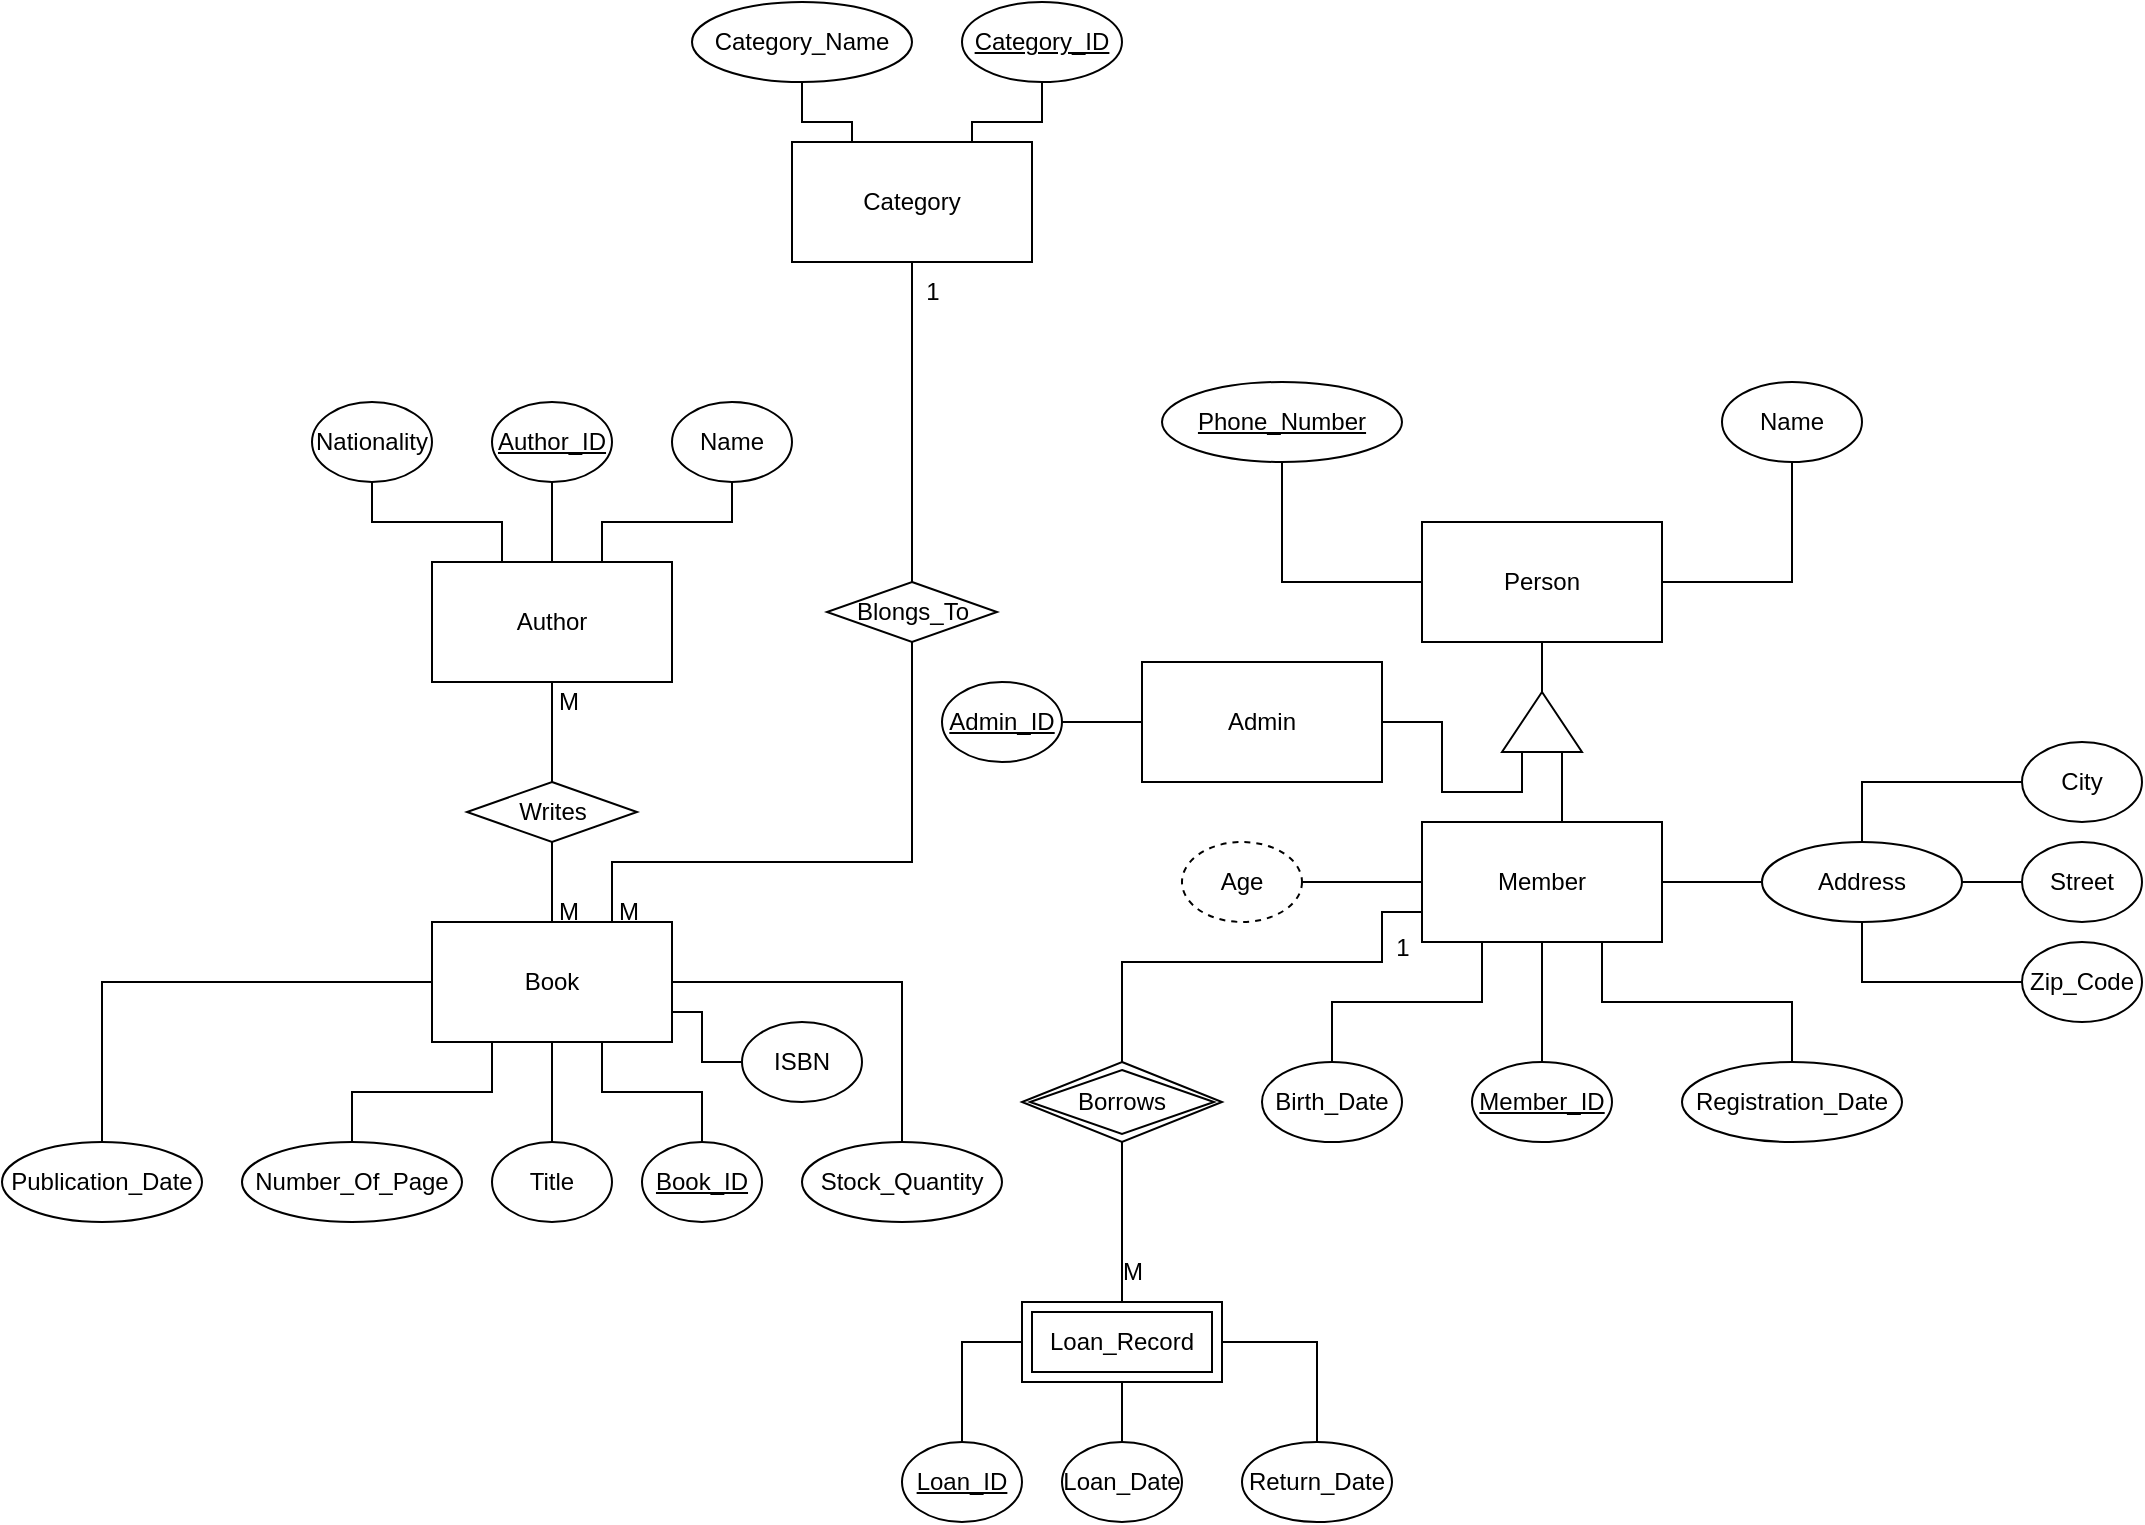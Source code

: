 <mxfile version="24.7.17">
  <diagram id="R2lEEEUBdFMjLlhIrx00" name="Page-1">
    <mxGraphModel dx="1448" dy="1002" grid="1" gridSize="10" guides="1" tooltips="1" connect="1" arrows="1" fold="1" page="1" pageScale="1" pageWidth="850" pageHeight="1100" math="0" shadow="0" extFonts="Permanent Marker^https://fonts.googleapis.com/css?family=Permanent+Marker">
      <root>
        <mxCell id="0" />
        <mxCell id="1" parent="0" />
        <mxCell id="QaikbUGUzIB4GC87s4cR-11" style="edgeStyle=orthogonalEdgeStyle;rounded=0;orthogonalLoop=1;jettySize=auto;html=1;exitX=0;exitY=0.5;exitDx=0;exitDy=0;entryX=0.5;entryY=1;entryDx=0;entryDy=0;endArrow=none;endFill=0;" edge="1" parent="1" source="QaikbUGUzIB4GC87s4cR-1" target="QaikbUGUzIB4GC87s4cR-3">
          <mxGeometry relative="1" as="geometry" />
        </mxCell>
        <mxCell id="QaikbUGUzIB4GC87s4cR-12" style="edgeStyle=orthogonalEdgeStyle;rounded=0;orthogonalLoop=1;jettySize=auto;html=1;exitX=1;exitY=0.5;exitDx=0;exitDy=0;endArrow=none;endFill=0;" edge="1" parent="1" source="QaikbUGUzIB4GC87s4cR-1" target="QaikbUGUzIB4GC87s4cR-5">
          <mxGeometry relative="1" as="geometry" />
        </mxCell>
        <mxCell id="QaikbUGUzIB4GC87s4cR-1" value="Person" style="rounded=0;whiteSpace=wrap;html=1;" vertex="1" parent="1">
          <mxGeometry x="20" y="460" width="120" height="60" as="geometry" />
        </mxCell>
        <mxCell id="QaikbUGUzIB4GC87s4cR-14" style="edgeStyle=orthogonalEdgeStyle;rounded=0;orthogonalLoop=1;jettySize=auto;html=1;exitX=0.5;exitY=1;exitDx=0;exitDy=0;entryX=0.5;entryY=0;entryDx=0;entryDy=0;endArrow=none;endFill=0;" edge="1" parent="1" source="QaikbUGUzIB4GC87s4cR-2" target="QaikbUGUzIB4GC87s4cR-13">
          <mxGeometry relative="1" as="geometry" />
        </mxCell>
        <mxCell id="QaikbUGUzIB4GC87s4cR-16" style="edgeStyle=orthogonalEdgeStyle;rounded=0;orthogonalLoop=1;jettySize=auto;html=1;exitX=0.25;exitY=1;exitDx=0;exitDy=0;entryX=0.5;entryY=0;entryDx=0;entryDy=0;endArrow=none;endFill=0;" edge="1" parent="1" source="QaikbUGUzIB4GC87s4cR-2" target="QaikbUGUzIB4GC87s4cR-15">
          <mxGeometry relative="1" as="geometry" />
        </mxCell>
        <mxCell id="QaikbUGUzIB4GC87s4cR-19" style="edgeStyle=orthogonalEdgeStyle;rounded=0;orthogonalLoop=1;jettySize=auto;html=1;exitX=0.75;exitY=1;exitDx=0;exitDy=0;endArrow=none;endFill=0;" edge="1" parent="1" source="QaikbUGUzIB4GC87s4cR-2" target="QaikbUGUzIB4GC87s4cR-17">
          <mxGeometry relative="1" as="geometry" />
        </mxCell>
        <mxCell id="QaikbUGUzIB4GC87s4cR-38" style="edgeStyle=orthogonalEdgeStyle;rounded=0;orthogonalLoop=1;jettySize=auto;html=1;exitX=0.5;exitY=0;exitDx=0;exitDy=0;entryX=0;entryY=0.75;entryDx=0;entryDy=0;endArrow=none;endFill=0;" edge="1" parent="1" source="QaikbUGUzIB4GC87s4cR-2" target="QaikbUGUzIB4GC87s4cR-7">
          <mxGeometry relative="1" as="geometry" />
        </mxCell>
        <mxCell id="QaikbUGUzIB4GC87s4cR-2" value="Member" style="rounded=0;whiteSpace=wrap;html=1;" vertex="1" parent="1">
          <mxGeometry x="20" y="610" width="120" height="60" as="geometry" />
        </mxCell>
        <mxCell id="QaikbUGUzIB4GC87s4cR-3" value="&lt;u&gt;Phone_Number&lt;/u&gt;" style="ellipse;whiteSpace=wrap;html=1;" vertex="1" parent="1">
          <mxGeometry x="-110" y="390" width="120" height="40" as="geometry" />
        </mxCell>
        <mxCell id="QaikbUGUzIB4GC87s4cR-5" value="Name" style="ellipse;whiteSpace=wrap;html=1;" vertex="1" parent="1">
          <mxGeometry x="170" y="390" width="70" height="40" as="geometry" />
        </mxCell>
        <mxCell id="QaikbUGUzIB4GC87s4cR-8" value="" style="edgeStyle=orthogonalEdgeStyle;rounded=0;orthogonalLoop=1;jettySize=auto;html=1;endArrow=none;endFill=0;" edge="1" parent="1" source="QaikbUGUzIB4GC87s4cR-7" target="QaikbUGUzIB4GC87s4cR-1">
          <mxGeometry relative="1" as="geometry" />
        </mxCell>
        <mxCell id="QaikbUGUzIB4GC87s4cR-7" value="" style="triangle;whiteSpace=wrap;html=1;rotation=-90;" vertex="1" parent="1">
          <mxGeometry x="65" y="540" width="30" height="40" as="geometry" />
        </mxCell>
        <mxCell id="QaikbUGUzIB4GC87s4cR-13" value="&lt;u&gt;Member_ID&lt;/u&gt;" style="ellipse;whiteSpace=wrap;html=1;" vertex="1" parent="1">
          <mxGeometry x="45" y="730" width="70" height="40" as="geometry" />
        </mxCell>
        <mxCell id="QaikbUGUzIB4GC87s4cR-15" value="Birth_Date" style="ellipse;whiteSpace=wrap;html=1;" vertex="1" parent="1">
          <mxGeometry x="-60" y="730" width="70" height="40" as="geometry" />
        </mxCell>
        <mxCell id="QaikbUGUzIB4GC87s4cR-17" value="Registration_Date" style="ellipse;whiteSpace=wrap;html=1;" vertex="1" parent="1">
          <mxGeometry x="150" y="730" width="110" height="40" as="geometry" />
        </mxCell>
        <mxCell id="QaikbUGUzIB4GC87s4cR-21" value="" style="edgeStyle=orthogonalEdgeStyle;rounded=0;orthogonalLoop=1;jettySize=auto;html=1;endArrow=none;endFill=0;" edge="1" parent="1" source="QaikbUGUzIB4GC87s4cR-20" target="QaikbUGUzIB4GC87s4cR-2">
          <mxGeometry relative="1" as="geometry" />
        </mxCell>
        <mxCell id="QaikbUGUzIB4GC87s4cR-20" value="Age" style="ellipse;whiteSpace=wrap;html=1;align=center;dashed=1;" vertex="1" parent="1">
          <mxGeometry x="-100" y="620" width="60" height="40" as="geometry" />
        </mxCell>
        <mxCell id="QaikbUGUzIB4GC87s4cR-23" value="" style="edgeStyle=orthogonalEdgeStyle;rounded=0;orthogonalLoop=1;jettySize=auto;html=1;endArrow=none;endFill=0;" edge="1" parent="1" source="QaikbUGUzIB4GC87s4cR-22" target="QaikbUGUzIB4GC87s4cR-2">
          <mxGeometry relative="1" as="geometry" />
        </mxCell>
        <mxCell id="QaikbUGUzIB4GC87s4cR-22" value="Address" style="ellipse;whiteSpace=wrap;html=1;align=center;" vertex="1" parent="1">
          <mxGeometry x="190" y="620" width="100" height="40" as="geometry" />
        </mxCell>
        <mxCell id="QaikbUGUzIB4GC87s4cR-27" value="" style="edgeStyle=orthogonalEdgeStyle;rounded=0;orthogonalLoop=1;jettySize=auto;html=1;endArrow=none;endFill=0;" edge="1" parent="1" source="QaikbUGUzIB4GC87s4cR-24" target="QaikbUGUzIB4GC87s4cR-22">
          <mxGeometry relative="1" as="geometry" />
        </mxCell>
        <mxCell id="QaikbUGUzIB4GC87s4cR-24" value="City" style="ellipse;whiteSpace=wrap;html=1;align=center;" vertex="1" parent="1">
          <mxGeometry x="320" y="570" width="60" height="40" as="geometry" />
        </mxCell>
        <mxCell id="QaikbUGUzIB4GC87s4cR-28" value="" style="edgeStyle=orthogonalEdgeStyle;rounded=0;orthogonalLoop=1;jettySize=auto;html=1;endArrow=none;endFill=0;" edge="1" parent="1" source="QaikbUGUzIB4GC87s4cR-25" target="QaikbUGUzIB4GC87s4cR-22">
          <mxGeometry relative="1" as="geometry" />
        </mxCell>
        <mxCell id="QaikbUGUzIB4GC87s4cR-25" value="Street" style="ellipse;whiteSpace=wrap;html=1;align=center;" vertex="1" parent="1">
          <mxGeometry x="320" y="620" width="60" height="40" as="geometry" />
        </mxCell>
        <mxCell id="QaikbUGUzIB4GC87s4cR-29" value="" style="edgeStyle=orthogonalEdgeStyle;rounded=0;orthogonalLoop=1;jettySize=auto;html=1;endArrow=none;endFill=0;" edge="1" parent="1" source="QaikbUGUzIB4GC87s4cR-26" target="QaikbUGUzIB4GC87s4cR-22">
          <mxGeometry relative="1" as="geometry" />
        </mxCell>
        <mxCell id="QaikbUGUzIB4GC87s4cR-26" value="Zip_Code" style="ellipse;whiteSpace=wrap;html=1;align=center;" vertex="1" parent="1">
          <mxGeometry x="320" y="670" width="60" height="40" as="geometry" />
        </mxCell>
        <mxCell id="QaikbUGUzIB4GC87s4cR-37" style="edgeStyle=orthogonalEdgeStyle;rounded=0;orthogonalLoop=1;jettySize=auto;html=1;exitX=1;exitY=0.5;exitDx=0;exitDy=0;entryX=0;entryY=0.25;entryDx=0;entryDy=0;endArrow=none;endFill=0;" edge="1" parent="1" source="QaikbUGUzIB4GC87s4cR-30" target="QaikbUGUzIB4GC87s4cR-7">
          <mxGeometry relative="1" as="geometry" />
        </mxCell>
        <mxCell id="QaikbUGUzIB4GC87s4cR-30" value="Admin" style="rounded=0;whiteSpace=wrap;html=1;" vertex="1" parent="1">
          <mxGeometry x="-120" y="530" width="120" height="60" as="geometry" />
        </mxCell>
        <mxCell id="QaikbUGUzIB4GC87s4cR-40" value="" style="edgeStyle=orthogonalEdgeStyle;rounded=0;orthogonalLoop=1;jettySize=auto;html=1;endArrow=none;endFill=0;" edge="1" parent="1" source="QaikbUGUzIB4GC87s4cR-39" target="QaikbUGUzIB4GC87s4cR-30">
          <mxGeometry relative="1" as="geometry" />
        </mxCell>
        <mxCell id="QaikbUGUzIB4GC87s4cR-39" value="&lt;u&gt;Admin_ID&lt;/u&gt;" style="ellipse;whiteSpace=wrap;html=1;align=center;" vertex="1" parent="1">
          <mxGeometry x="-220" y="540" width="60" height="40" as="geometry" />
        </mxCell>
        <mxCell id="QaikbUGUzIB4GC87s4cR-84" style="edgeStyle=orthogonalEdgeStyle;rounded=0;orthogonalLoop=1;jettySize=auto;html=1;exitX=0.75;exitY=0;exitDx=0;exitDy=0;entryX=0.5;entryY=1;entryDx=0;entryDy=0;endArrow=none;endFill=0;" edge="1" parent="1" source="QaikbUGUzIB4GC87s4cR-41" target="QaikbUGUzIB4GC87s4cR-82">
          <mxGeometry relative="1" as="geometry">
            <Array as="points">
              <mxPoint x="-385" y="630" />
              <mxPoint x="-235" y="630" />
            </Array>
          </mxGeometry>
        </mxCell>
        <mxCell id="QaikbUGUzIB4GC87s4cR-41" value="Book" style="rounded=0;whiteSpace=wrap;html=1;" vertex="1" parent="1">
          <mxGeometry x="-475" y="660" width="120" height="60" as="geometry" />
        </mxCell>
        <mxCell id="QaikbUGUzIB4GC87s4cR-43" value="" style="edgeStyle=orthogonalEdgeStyle;rounded=0;orthogonalLoop=1;jettySize=auto;html=1;endArrow=none;endFill=0;" edge="1" parent="1" source="QaikbUGUzIB4GC87s4cR-42" target="QaikbUGUzIB4GC87s4cR-41">
          <mxGeometry relative="1" as="geometry" />
        </mxCell>
        <mxCell id="QaikbUGUzIB4GC87s4cR-42" value="Title" style="ellipse;whiteSpace=wrap;html=1;align=center;" vertex="1" parent="1">
          <mxGeometry x="-445" y="770" width="60" height="40" as="geometry" />
        </mxCell>
        <mxCell id="QaikbUGUzIB4GC87s4cR-45" value="" style="edgeStyle=orthogonalEdgeStyle;rounded=0;orthogonalLoop=1;jettySize=auto;html=1;endArrow=none;endFill=0;" edge="1" parent="1" source="QaikbUGUzIB4GC87s4cR-44" target="QaikbUGUzIB4GC87s4cR-41">
          <mxGeometry relative="1" as="geometry">
            <Array as="points">
              <mxPoint x="-340" y="745" />
              <mxPoint x="-390" y="745" />
            </Array>
          </mxGeometry>
        </mxCell>
        <mxCell id="QaikbUGUzIB4GC87s4cR-44" value="&lt;u&gt;Book_ID&lt;/u&gt;" style="ellipse;whiteSpace=wrap;html=1;align=center;" vertex="1" parent="1">
          <mxGeometry x="-370" y="770" width="60" height="40" as="geometry" />
        </mxCell>
        <mxCell id="QaikbUGUzIB4GC87s4cR-47" style="edgeStyle=orthogonalEdgeStyle;rounded=0;orthogonalLoop=1;jettySize=auto;html=1;exitX=0.5;exitY=0;exitDx=0;exitDy=0;entryX=0.25;entryY=1;entryDx=0;entryDy=0;endArrow=none;endFill=0;" edge="1" parent="1" source="QaikbUGUzIB4GC87s4cR-46" target="QaikbUGUzIB4GC87s4cR-41">
          <mxGeometry relative="1" as="geometry" />
        </mxCell>
        <mxCell id="QaikbUGUzIB4GC87s4cR-46" value="Number_Of_Page" style="ellipse;whiteSpace=wrap;html=1;align=center;" vertex="1" parent="1">
          <mxGeometry x="-570" y="770" width="110" height="40" as="geometry" />
        </mxCell>
        <mxCell id="QaikbUGUzIB4GC87s4cR-49" style="edgeStyle=orthogonalEdgeStyle;rounded=0;orthogonalLoop=1;jettySize=auto;html=1;exitX=0.5;exitY=0;exitDx=0;exitDy=0;entryX=1;entryY=0.5;entryDx=0;entryDy=0;endArrow=none;endFill=0;" edge="1" parent="1" source="QaikbUGUzIB4GC87s4cR-48" target="QaikbUGUzIB4GC87s4cR-41">
          <mxGeometry relative="1" as="geometry" />
        </mxCell>
        <mxCell id="QaikbUGUzIB4GC87s4cR-48" value="Stock_Quantity" style="ellipse;whiteSpace=wrap;html=1;align=center;" vertex="1" parent="1">
          <mxGeometry x="-290" y="770" width="100" height="40" as="geometry" />
        </mxCell>
        <mxCell id="QaikbUGUzIB4GC87s4cR-51" style="edgeStyle=orthogonalEdgeStyle;rounded=0;orthogonalLoop=1;jettySize=auto;html=1;exitX=0.5;exitY=0;exitDx=0;exitDy=0;entryX=0;entryY=0.5;entryDx=0;entryDy=0;endArrow=none;endFill=0;" edge="1" parent="1" source="QaikbUGUzIB4GC87s4cR-50" target="QaikbUGUzIB4GC87s4cR-41">
          <mxGeometry relative="1" as="geometry" />
        </mxCell>
        <mxCell id="QaikbUGUzIB4GC87s4cR-50" value="Publication_Date" style="ellipse;whiteSpace=wrap;html=1;align=center;" vertex="1" parent="1">
          <mxGeometry x="-690" y="770" width="100" height="40" as="geometry" />
        </mxCell>
        <mxCell id="QaikbUGUzIB4GC87s4cR-53" style="edgeStyle=orthogonalEdgeStyle;rounded=0;orthogonalLoop=1;jettySize=auto;html=1;exitX=0;exitY=0.5;exitDx=0;exitDy=0;entryX=1;entryY=0.75;entryDx=0;entryDy=0;endArrow=none;endFill=0;" edge="1" parent="1" source="QaikbUGUzIB4GC87s4cR-52" target="QaikbUGUzIB4GC87s4cR-41">
          <mxGeometry relative="1" as="geometry" />
        </mxCell>
        <mxCell id="QaikbUGUzIB4GC87s4cR-52" value="ISBN" style="ellipse;whiteSpace=wrap;html=1;align=center;" vertex="1" parent="1">
          <mxGeometry x="-320" y="710" width="60" height="40" as="geometry" />
        </mxCell>
        <mxCell id="QaikbUGUzIB4GC87s4cR-54" value="Author" style="rounded=0;whiteSpace=wrap;html=1;" vertex="1" parent="1">
          <mxGeometry x="-475" y="480" width="120" height="60" as="geometry" />
        </mxCell>
        <mxCell id="QaikbUGUzIB4GC87s4cR-60" value="" style="edgeStyle=orthogonalEdgeStyle;rounded=0;orthogonalLoop=1;jettySize=auto;html=1;endArrow=none;endFill=0;" edge="1" parent="1" source="QaikbUGUzIB4GC87s4cR-56" target="QaikbUGUzIB4GC87s4cR-54">
          <mxGeometry relative="1" as="geometry" />
        </mxCell>
        <mxCell id="QaikbUGUzIB4GC87s4cR-56" value="&lt;u&gt;Author_ID&lt;/u&gt;" style="ellipse;whiteSpace=wrap;html=1;align=center;" vertex="1" parent="1">
          <mxGeometry x="-445" y="400" width="60" height="40" as="geometry" />
        </mxCell>
        <mxCell id="QaikbUGUzIB4GC87s4cR-59" value="" style="edgeStyle=orthogonalEdgeStyle;rounded=0;orthogonalLoop=1;jettySize=auto;html=1;endArrow=none;endFill=0;" edge="1" parent="1" source="QaikbUGUzIB4GC87s4cR-57" target="QaikbUGUzIB4GC87s4cR-54">
          <mxGeometry relative="1" as="geometry">
            <Array as="points">
              <mxPoint x="-325" y="460" />
              <mxPoint x="-390" y="460" />
            </Array>
          </mxGeometry>
        </mxCell>
        <mxCell id="QaikbUGUzIB4GC87s4cR-57" value="Name" style="ellipse;whiteSpace=wrap;html=1;align=center;" vertex="1" parent="1">
          <mxGeometry x="-355" y="400" width="60" height="40" as="geometry" />
        </mxCell>
        <mxCell id="QaikbUGUzIB4GC87s4cR-61" value="" style="edgeStyle=orthogonalEdgeStyle;rounded=0;orthogonalLoop=1;jettySize=auto;html=1;endArrow=none;endFill=0;" edge="1" parent="1" source="QaikbUGUzIB4GC87s4cR-58" target="QaikbUGUzIB4GC87s4cR-54">
          <mxGeometry relative="1" as="geometry">
            <Array as="points">
              <mxPoint x="-505" y="460" />
              <mxPoint x="-440" y="460" />
            </Array>
          </mxGeometry>
        </mxCell>
        <mxCell id="QaikbUGUzIB4GC87s4cR-58" value="Nationality" style="ellipse;whiteSpace=wrap;html=1;align=center;" vertex="1" parent="1">
          <mxGeometry x="-535" y="400" width="60" height="40" as="geometry" />
        </mxCell>
        <mxCell id="QaikbUGUzIB4GC87s4cR-62" value="Category" style="rounded=0;whiteSpace=wrap;html=1;" vertex="1" parent="1">
          <mxGeometry x="-295" y="270" width="120" height="60" as="geometry" />
        </mxCell>
        <mxCell id="QaikbUGUzIB4GC87s4cR-68" style="edgeStyle=orthogonalEdgeStyle;rounded=0;orthogonalLoop=1;jettySize=auto;html=1;exitX=0.5;exitY=1;exitDx=0;exitDy=0;entryX=0.75;entryY=0;entryDx=0;entryDy=0;endArrow=none;endFill=0;" edge="1" parent="1" source="QaikbUGUzIB4GC87s4cR-64" target="QaikbUGUzIB4GC87s4cR-62">
          <mxGeometry relative="1" as="geometry" />
        </mxCell>
        <mxCell id="QaikbUGUzIB4GC87s4cR-64" value="&lt;u&gt;Category_ID&lt;/u&gt;" style="ellipse;whiteSpace=wrap;html=1;align=center;" vertex="1" parent="1">
          <mxGeometry x="-210" y="200" width="80" height="40" as="geometry" />
        </mxCell>
        <mxCell id="QaikbUGUzIB4GC87s4cR-69" style="edgeStyle=orthogonalEdgeStyle;rounded=0;orthogonalLoop=1;jettySize=auto;html=1;entryX=0.25;entryY=0;entryDx=0;entryDy=0;endArrow=none;endFill=0;" edge="1" parent="1" source="QaikbUGUzIB4GC87s4cR-65" target="QaikbUGUzIB4GC87s4cR-62">
          <mxGeometry relative="1" as="geometry" />
        </mxCell>
        <mxCell id="QaikbUGUzIB4GC87s4cR-65" value="Category_Name" style="ellipse;whiteSpace=wrap;html=1;align=center;" vertex="1" parent="1">
          <mxGeometry x="-345" y="200" width="110" height="40" as="geometry" />
        </mxCell>
        <mxCell id="QaikbUGUzIB4GC87s4cR-92" style="edgeStyle=orthogonalEdgeStyle;rounded=0;orthogonalLoop=1;jettySize=auto;html=1;exitX=0.5;exitY=0;exitDx=0;exitDy=0;entryX=0.5;entryY=1;entryDx=0;entryDy=0;endArrow=none;endFill=0;" edge="1" parent="1" source="QaikbUGUzIB4GC87s4cR-97" target="QaikbUGUzIB4GC87s4cR-98">
          <mxGeometry relative="1" as="geometry">
            <mxPoint x="-130" y="840" as="sourcePoint" />
            <mxPoint x="-130" y="760" as="targetPoint" />
          </mxGeometry>
        </mxCell>
        <mxCell id="QaikbUGUzIB4GC87s4cR-89" style="edgeStyle=orthogonalEdgeStyle;rounded=0;orthogonalLoop=1;jettySize=auto;html=1;exitX=0.5;exitY=0;exitDx=0;exitDy=0;entryX=0;entryY=0.5;entryDx=0;entryDy=0;endArrow=none;endFill=0;" edge="1" parent="1" source="QaikbUGUzIB4GC87s4cR-71" target="QaikbUGUzIB4GC87s4cR-97">
          <mxGeometry relative="1" as="geometry">
            <mxPoint x="-190" y="870" as="targetPoint" />
          </mxGeometry>
        </mxCell>
        <mxCell id="QaikbUGUzIB4GC87s4cR-71" value="&lt;u&gt;Loan_ID&lt;/u&gt;" style="ellipse;whiteSpace=wrap;html=1;align=center;" vertex="1" parent="1">
          <mxGeometry x="-240" y="920" width="60" height="40" as="geometry" />
        </mxCell>
        <mxCell id="QaikbUGUzIB4GC87s4cR-90" style="edgeStyle=orthogonalEdgeStyle;rounded=0;orthogonalLoop=1;jettySize=auto;html=1;exitX=0.5;exitY=0;exitDx=0;exitDy=0;entryX=0.5;entryY=1;entryDx=0;entryDy=0;endArrow=none;endFill=0;" edge="1" parent="1" source="QaikbUGUzIB4GC87s4cR-72" target="QaikbUGUzIB4GC87s4cR-97">
          <mxGeometry relative="1" as="geometry">
            <mxPoint x="-130" y="900" as="targetPoint" />
          </mxGeometry>
        </mxCell>
        <mxCell id="QaikbUGUzIB4GC87s4cR-72" value="Loan_Date" style="ellipse;whiteSpace=wrap;html=1;align=center;" vertex="1" parent="1">
          <mxGeometry x="-160" y="920" width="60" height="40" as="geometry" />
        </mxCell>
        <mxCell id="QaikbUGUzIB4GC87s4cR-91" style="edgeStyle=orthogonalEdgeStyle;rounded=0;orthogonalLoop=1;jettySize=auto;html=1;exitX=0.5;exitY=0;exitDx=0;exitDy=0;entryX=1;entryY=0.5;entryDx=0;entryDy=0;endArrow=none;endFill=0;" edge="1" parent="1" source="QaikbUGUzIB4GC87s4cR-73" target="QaikbUGUzIB4GC87s4cR-97">
          <mxGeometry relative="1" as="geometry">
            <mxPoint x="-70" y="870" as="targetPoint" />
          </mxGeometry>
        </mxCell>
        <mxCell id="QaikbUGUzIB4GC87s4cR-73" value="Return_Date" style="ellipse;whiteSpace=wrap;html=1;align=center;" vertex="1" parent="1">
          <mxGeometry x="-70" y="920" width="75" height="40" as="geometry" />
        </mxCell>
        <mxCell id="QaikbUGUzIB4GC87s4cR-78" value="" style="edgeStyle=orthogonalEdgeStyle;rounded=0;orthogonalLoop=1;jettySize=auto;html=1;endArrow=none;endFill=0;" edge="1" parent="1" source="QaikbUGUzIB4GC87s4cR-77" target="QaikbUGUzIB4GC87s4cR-54">
          <mxGeometry relative="1" as="geometry" />
        </mxCell>
        <mxCell id="QaikbUGUzIB4GC87s4cR-79" value="" style="edgeStyle=orthogonalEdgeStyle;rounded=0;orthogonalLoop=1;jettySize=auto;html=1;endArrow=none;endFill=0;" edge="1" parent="1" source="QaikbUGUzIB4GC87s4cR-77" target="QaikbUGUzIB4GC87s4cR-41">
          <mxGeometry relative="1" as="geometry" />
        </mxCell>
        <mxCell id="QaikbUGUzIB4GC87s4cR-77" value="Writes" style="shape=rhombus;perimeter=rhombusPerimeter;whiteSpace=wrap;html=1;align=center;" vertex="1" parent="1">
          <mxGeometry x="-457.5" y="590" width="85" height="30" as="geometry" />
        </mxCell>
        <mxCell id="QaikbUGUzIB4GC87s4cR-80" value="M" style="text;html=1;align=center;verticalAlign=middle;resizable=0;points=[];autosize=1;strokeColor=none;fillColor=none;" vertex="1" parent="1">
          <mxGeometry x="-422.5" y="640" width="30" height="30" as="geometry" />
        </mxCell>
        <mxCell id="QaikbUGUzIB4GC87s4cR-81" value="M" style="text;html=1;align=center;verticalAlign=middle;resizable=0;points=[];autosize=1;strokeColor=none;fillColor=none;" vertex="1" parent="1">
          <mxGeometry x="-422.5" y="535" width="30" height="30" as="geometry" />
        </mxCell>
        <mxCell id="QaikbUGUzIB4GC87s4cR-83" style="edgeStyle=orthogonalEdgeStyle;rounded=0;orthogonalLoop=1;jettySize=auto;html=1;exitX=0.5;exitY=0;exitDx=0;exitDy=0;endArrow=none;endFill=0;" edge="1" parent="1" source="QaikbUGUzIB4GC87s4cR-82" target="QaikbUGUzIB4GC87s4cR-62">
          <mxGeometry relative="1" as="geometry" />
        </mxCell>
        <mxCell id="QaikbUGUzIB4GC87s4cR-82" value="Blongs_To" style="shape=rhombus;perimeter=rhombusPerimeter;whiteSpace=wrap;html=1;align=center;" vertex="1" parent="1">
          <mxGeometry x="-277.5" y="490" width="85" height="30" as="geometry" />
        </mxCell>
        <mxCell id="QaikbUGUzIB4GC87s4cR-85" value="M" style="text;html=1;align=center;verticalAlign=middle;resizable=0;points=[];autosize=1;strokeColor=none;fillColor=none;" vertex="1" parent="1">
          <mxGeometry x="-392.5" y="640" width="30" height="30" as="geometry" />
        </mxCell>
        <mxCell id="QaikbUGUzIB4GC87s4cR-86" value="1" style="text;html=1;align=center;verticalAlign=middle;resizable=0;points=[];autosize=1;strokeColor=none;fillColor=none;" vertex="1" parent="1">
          <mxGeometry x="-240" y="330" width="30" height="30" as="geometry" />
        </mxCell>
        <mxCell id="QaikbUGUzIB4GC87s4cR-94" style="edgeStyle=orthogonalEdgeStyle;rounded=0;orthogonalLoop=1;jettySize=auto;html=1;exitX=0.5;exitY=0;exitDx=0;exitDy=0;entryX=0;entryY=0.75;entryDx=0;entryDy=0;endArrow=none;endFill=0;" edge="1" parent="1" source="QaikbUGUzIB4GC87s4cR-98" target="QaikbUGUzIB4GC87s4cR-2">
          <mxGeometry relative="1" as="geometry">
            <mxPoint x="-130" y="730" as="sourcePoint" />
            <Array as="points">
              <mxPoint x="-130" y="710" />
              <mxPoint x="-130" y="680" />
              <mxPoint y="680" />
              <mxPoint y="655" />
            </Array>
          </mxGeometry>
        </mxCell>
        <mxCell id="QaikbUGUzIB4GC87s4cR-95" value="M" style="text;html=1;align=center;verticalAlign=middle;resizable=0;points=[];autosize=1;strokeColor=none;fillColor=none;" vertex="1" parent="1">
          <mxGeometry x="-140" y="820" width="30" height="30" as="geometry" />
        </mxCell>
        <mxCell id="QaikbUGUzIB4GC87s4cR-96" value="1" style="text;html=1;align=center;verticalAlign=middle;resizable=0;points=[];autosize=1;strokeColor=none;fillColor=none;" vertex="1" parent="1">
          <mxGeometry x="-5" y="658" width="30" height="30" as="geometry" />
        </mxCell>
        <mxCell id="QaikbUGUzIB4GC87s4cR-97" value="Loan_Record" style="shape=ext;margin=3;double=1;whiteSpace=wrap;html=1;align=center;" vertex="1" parent="1">
          <mxGeometry x="-180" y="850" width="100" height="40" as="geometry" />
        </mxCell>
        <mxCell id="QaikbUGUzIB4GC87s4cR-98" value="Borrows" style="shape=rhombus;double=1;perimeter=rhombusPerimeter;whiteSpace=wrap;html=1;align=center;" vertex="1" parent="1">
          <mxGeometry x="-180" y="730" width="100" height="40" as="geometry" />
        </mxCell>
      </root>
    </mxGraphModel>
  </diagram>
</mxfile>
